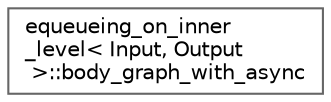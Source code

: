 digraph "类继承关系图"
{
 // LATEX_PDF_SIZE
  bgcolor="transparent";
  edge [fontname=Helvetica,fontsize=10,labelfontname=Helvetica,labelfontsize=10];
  node [fontname=Helvetica,fontsize=10,shape=box,height=0.2,width=0.4];
  rankdir="LR";
  Node0 [id="Node000000",label="equeueing_on_inner\l_level\< Input, Output\l \>::body_graph_with_async",height=0.2,width=0.4,color="grey40", fillcolor="white", style="filled",URL="$classequeueing__on__inner__level_1_1body__graph__with__async.html",tooltip=" "];
}
